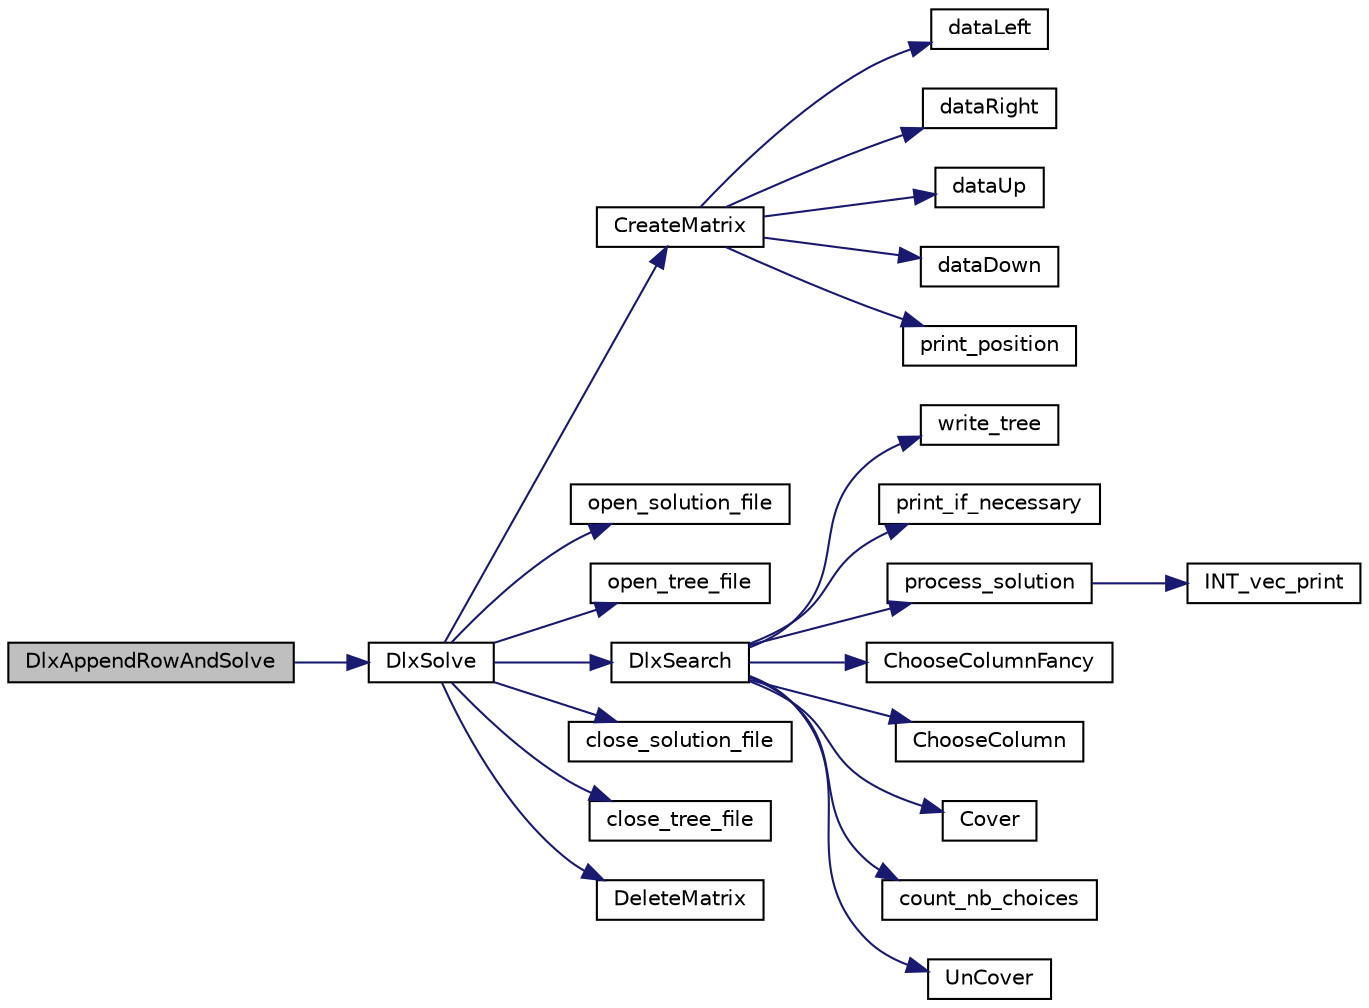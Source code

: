 digraph "DlxAppendRowAndSolve"
{
  edge [fontname="Helvetica",fontsize="10",labelfontname="Helvetica",labelfontsize="10"];
  node [fontname="Helvetica",fontsize="10",shape=record];
  rankdir="LR";
  Node263 [label="DlxAppendRowAndSolve",height=0.2,width=0.4,color="black", fillcolor="grey75", style="filled", fontcolor="black"];
  Node263 -> Node264 [color="midnightblue",fontsize="10",style="solid",fontname="Helvetica"];
  Node264 [label="DlxSolve",height=0.2,width=0.4,color="black", fillcolor="white", style="filled",URL="$d9/d5e/lib_2foundations_2solvers_2dlx_8_c.html#a6b99be040ac8cf9a8f879df4b43027d1"];
  Node264 -> Node265 [color="midnightblue",fontsize="10",style="solid",fontname="Helvetica"];
  Node265 [label="CreateMatrix",height=0.2,width=0.4,color="black", fillcolor="white", style="filled",URL="$d9/d5e/lib_2foundations_2solvers_2dlx_8_c.html#a89ddc9af8630a87164d84a96b956e67a"];
  Node265 -> Node266 [color="midnightblue",fontsize="10",style="solid",fontname="Helvetica"];
  Node266 [label="dataLeft",height=0.2,width=0.4,color="black", fillcolor="white", style="filled",URL="$d9/d5e/lib_2foundations_2solvers_2dlx_8_c.html#a8888f0dd45706c8fa1124581b18fa352"];
  Node265 -> Node267 [color="midnightblue",fontsize="10",style="solid",fontname="Helvetica"];
  Node267 [label="dataRight",height=0.2,width=0.4,color="black", fillcolor="white", style="filled",URL="$d9/d5e/lib_2foundations_2solvers_2dlx_8_c.html#a89f3d1856c52f00a6c8147b52a39ff8b"];
  Node265 -> Node268 [color="midnightblue",fontsize="10",style="solid",fontname="Helvetica"];
  Node268 [label="dataUp",height=0.2,width=0.4,color="black", fillcolor="white", style="filled",URL="$d9/d5e/lib_2foundations_2solvers_2dlx_8_c.html#a3b4f22e3083f708496b036d8b327cde6"];
  Node265 -> Node269 [color="midnightblue",fontsize="10",style="solid",fontname="Helvetica"];
  Node269 [label="dataDown",height=0.2,width=0.4,color="black", fillcolor="white", style="filled",URL="$d9/d5e/lib_2foundations_2solvers_2dlx_8_c.html#a70f89cf63f3fa3b87ce334e374754482"];
  Node265 -> Node270 [color="midnightblue",fontsize="10",style="solid",fontname="Helvetica"];
  Node270 [label="print_position",height=0.2,width=0.4,color="black", fillcolor="white", style="filled",URL="$d9/d5e/lib_2foundations_2solvers_2dlx_8_c.html#a8b8b7fc407e960da5142b9c448de514b"];
  Node264 -> Node271 [color="midnightblue",fontsize="10",style="solid",fontname="Helvetica"];
  Node271 [label="open_solution_file",height=0.2,width=0.4,color="black", fillcolor="white", style="filled",URL="$d9/d5e/lib_2foundations_2solvers_2dlx_8_c.html#a1ab938d1414c2ce08a91cdc5d390a6ec"];
  Node264 -> Node272 [color="midnightblue",fontsize="10",style="solid",fontname="Helvetica"];
  Node272 [label="open_tree_file",height=0.2,width=0.4,color="black", fillcolor="white", style="filled",URL="$d9/d5e/lib_2foundations_2solvers_2dlx_8_c.html#a326744a7570a6f5993c62aae87647cbf"];
  Node264 -> Node273 [color="midnightblue",fontsize="10",style="solid",fontname="Helvetica"];
  Node273 [label="DlxSearch",height=0.2,width=0.4,color="black", fillcolor="white", style="filled",URL="$d9/d5e/lib_2foundations_2solvers_2dlx_8_c.html#a71f59e229697fd713666715446438998"];
  Node273 -> Node274 [color="midnightblue",fontsize="10",style="solid",fontname="Helvetica"];
  Node274 [label="write_tree",height=0.2,width=0.4,color="black", fillcolor="white", style="filled",URL="$d9/d5e/lib_2foundations_2solvers_2dlx_8_c.html#ac9de85ee7e49f43b2255f8164510f036"];
  Node273 -> Node275 [color="midnightblue",fontsize="10",style="solid",fontname="Helvetica"];
  Node275 [label="print_if_necessary",height=0.2,width=0.4,color="black", fillcolor="white", style="filled",URL="$d9/d5e/lib_2foundations_2solvers_2dlx_8_c.html#aa5b6ab0580fa410716625ff0da94d8c5"];
  Node273 -> Node276 [color="midnightblue",fontsize="10",style="solid",fontname="Helvetica"];
  Node276 [label="process_solution",height=0.2,width=0.4,color="black", fillcolor="white", style="filled",URL="$d9/d5e/lib_2foundations_2solvers_2dlx_8_c.html#a0644802c7498582c7ecdb3c18be9ac00"];
  Node276 -> Node277 [color="midnightblue",fontsize="10",style="solid",fontname="Helvetica"];
  Node277 [label="INT_vec_print",height=0.2,width=0.4,color="black", fillcolor="white", style="filled",URL="$df/dbf/sajeeb_8_c.html#a79a5901af0b47dd0d694109543c027fe"];
  Node273 -> Node278 [color="midnightblue",fontsize="10",style="solid",fontname="Helvetica"];
  Node278 [label="ChooseColumnFancy",height=0.2,width=0.4,color="black", fillcolor="white", style="filled",URL="$d9/d5e/lib_2foundations_2solvers_2dlx_8_c.html#a9e4dbecc7e3b59f9ff63364f043a936b"];
  Node273 -> Node279 [color="midnightblue",fontsize="10",style="solid",fontname="Helvetica"];
  Node279 [label="ChooseColumn",height=0.2,width=0.4,color="black", fillcolor="white", style="filled",URL="$d9/d5e/lib_2foundations_2solvers_2dlx_8_c.html#ab9cb65741895b0cca305fac563917215"];
  Node273 -> Node280 [color="midnightblue",fontsize="10",style="solid",fontname="Helvetica"];
  Node280 [label="Cover",height=0.2,width=0.4,color="black", fillcolor="white", style="filled",URL="$d9/d5e/lib_2foundations_2solvers_2dlx_8_c.html#a779523d7d194ac8ee94af5f6c754a3f1"];
  Node273 -> Node281 [color="midnightblue",fontsize="10",style="solid",fontname="Helvetica"];
  Node281 [label="count_nb_choices",height=0.2,width=0.4,color="black", fillcolor="white", style="filled",URL="$d9/d5e/lib_2foundations_2solvers_2dlx_8_c.html#aea8d3299981a83f8368fca5775cc37f9"];
  Node273 -> Node282 [color="midnightblue",fontsize="10",style="solid",fontname="Helvetica"];
  Node282 [label="UnCover",height=0.2,width=0.4,color="black", fillcolor="white", style="filled",URL="$d9/d5e/lib_2foundations_2solvers_2dlx_8_c.html#ae438e7c2e37e310d1981d3a7be44613d"];
  Node264 -> Node283 [color="midnightblue",fontsize="10",style="solid",fontname="Helvetica"];
  Node283 [label="close_solution_file",height=0.2,width=0.4,color="black", fillcolor="white", style="filled",URL="$d9/d5e/lib_2foundations_2solvers_2dlx_8_c.html#afa8a206659c5a8f58feb9dbea3b33677"];
  Node264 -> Node284 [color="midnightblue",fontsize="10",style="solid",fontname="Helvetica"];
  Node284 [label="close_tree_file",height=0.2,width=0.4,color="black", fillcolor="white", style="filled",URL="$d9/d5e/lib_2foundations_2solvers_2dlx_8_c.html#ac99ce7417f74261f360db866919e0cd0"];
  Node264 -> Node285 [color="midnightblue",fontsize="10",style="solid",fontname="Helvetica"];
  Node285 [label="DeleteMatrix",height=0.2,width=0.4,color="black", fillcolor="white", style="filled",URL="$d9/d5e/lib_2foundations_2solvers_2dlx_8_c.html#a0d0d8367563593a49ea746e787a1a38a"];
}
